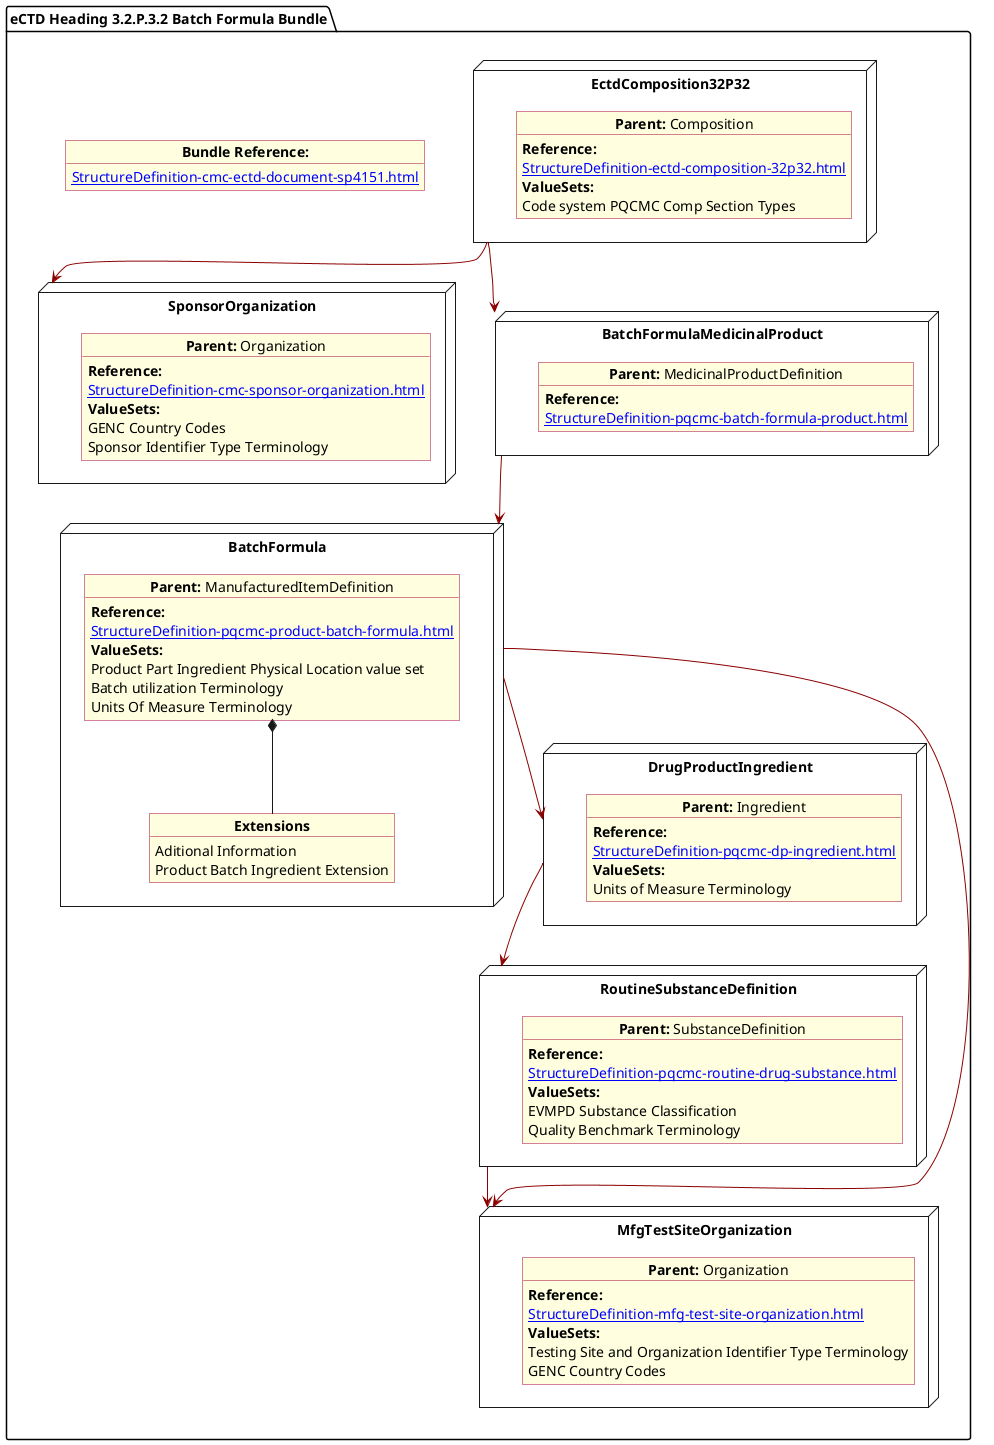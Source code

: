 @startuml BatchForm
allowmixing
'Mixed model of use case and object
skinparam svgDimensionStyle false
skinparam ObjectBackgroundColor LightYellow
skinparam ObjectBorderColor #A80036
skinparam activityDiamondBorderColor #A80036
skinparam activityDiamondBackgroundColor lawnGreen
skinparam ClassBorderThickness 4

package "eCTD Heading 3.2.P.3.2 Batch Formula Bundle" as NODES {

   object "**Bundle Reference:**" as objbun {
              [[StructureDefinition-cmc-ectd-document-sp4151.html]]
    }  

 
node "SponsorOrganization" as NSO { 
      object "**Parent:** Organization" as objAu {
        **Reference:**
      [[StructureDefinition-cmc-sponsor-organization.html]]
        **ValueSets:**
        GENC Country Codes
        Sponsor Identifier Type Terminology 
    }
}

node "DrugProductIngredient" as NNgred { 
      object "**Parent:** Ingredient" as obj10 {
             **Reference:**
      [[StructureDefinition-pqcmc-dp-ingredient.html]]
        **ValueSets:**
        Units of Measure Terminology    
      }      

}
 node "EctdComposition32P32" as N1 { 
      object "**Parent:** Composition" as obj1 {
                   **Reference:**
      [[StructureDefinition-ectd-composition-32p32.html]]
      **ValueSets:**
  Code system PQCMC Comp Section Types
    }
     
}
node "MfgTestSiteOrganization" as NMFG { 
      object "**Parent:** Organization" as objDP {
                   **Reference:**
      [[StructureDefinition-mfg-test-site-organization.html]]
         **ValueSets:**
        Testing Site and Organization Identifier Type Terminology
	    GENC Country Codes
    }
}

node "RoutineSubstanceDefinition" as NNS { 
      object "**Parent:** SubstanceDefinition" as obj4 {
                   **Reference:**
      [[StructureDefinition-pqcmc-routine-drug-substance.html]]
                **ValueSets:**
                EVMPD Substance Classification
                Quality Benchmark Terminology
      }  
}
node "BatchFormulaMedicinalProduct" as NN2 { 
      object "**Parent:** MedicinalProductDefinition" as obj32 {
                   **Reference:**
      [[StructureDefinition-pqcmc-batch-formula-product.html]]
          
      }
}

node "BatchFormula" as NN { 
      object "**Parent:** ManufacturedItemDefinition" as obj3 {
         **Reference:**
      [[StructureDefinition-pqcmc-product-batch-formula.html]]
        **ValueSets:**
        Product Part Ingredient Physical Location value set        
        Batch utilization Terminology
        Units Of Measure Terminology
      } 
      object "**Extensions**" as objExs2 {
        Aditional Information
        Product Batch Ingredient Extension
}

 obj3 *-- objExs2     
}

NN -[#darkred]-> NMFG
NN -[#darkred]-> NNgred
NN2 -[#darkred]-> NN
N1 -[#darkred]-> NN2
N1 -[#darkred]-> NSO        
NNS -[#darkred]-> NMFG
NNgred -[#darkred]-> NNS

}
@enduml